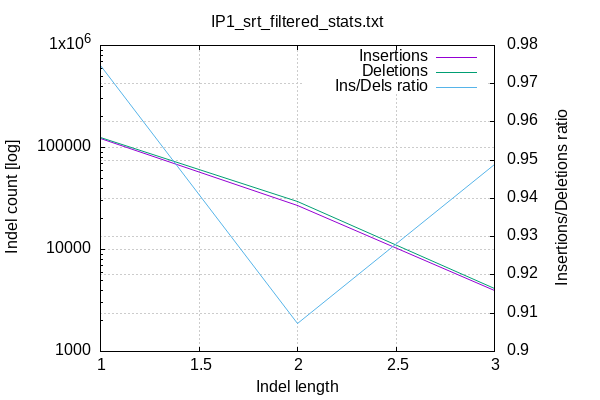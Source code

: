 
        set terminal png size 600,400 truecolor
        set output "/home/qianhui/deaf1_chipseq/data/02_data_processed/samplestats/IP1_srt_filtered_stats/indel-dist.png"
        set grid xtics ytics y2tics back lc rgb "#cccccc"
        set style line 1 linetype 1  linecolor rgb "red"
        set style line 2 linetype 2  linecolor rgb "black"
        set style line 3 linetype 3  linecolor rgb "green"
        set style increment user
        set ylabel "Indel count [log]"
        set xlabel "Indel length"
        set y2label "Insertions/Deletions ratio"
        set log y
        set y2tics nomirror
        set ytics nomirror
        set title "IP1_srt_filtered_stats.txt" noenhanced
        plot '-' w l ti 'Insertions', '-' w l ti 'Deletions', '-' axes x1y2 w l ti "Ins/Dels ratio"
    1	122932
2	26864
3	3978
end
1	126116
2	29612
3	4192
end
1	0.974753
2	0.907200
3	0.948950
end
